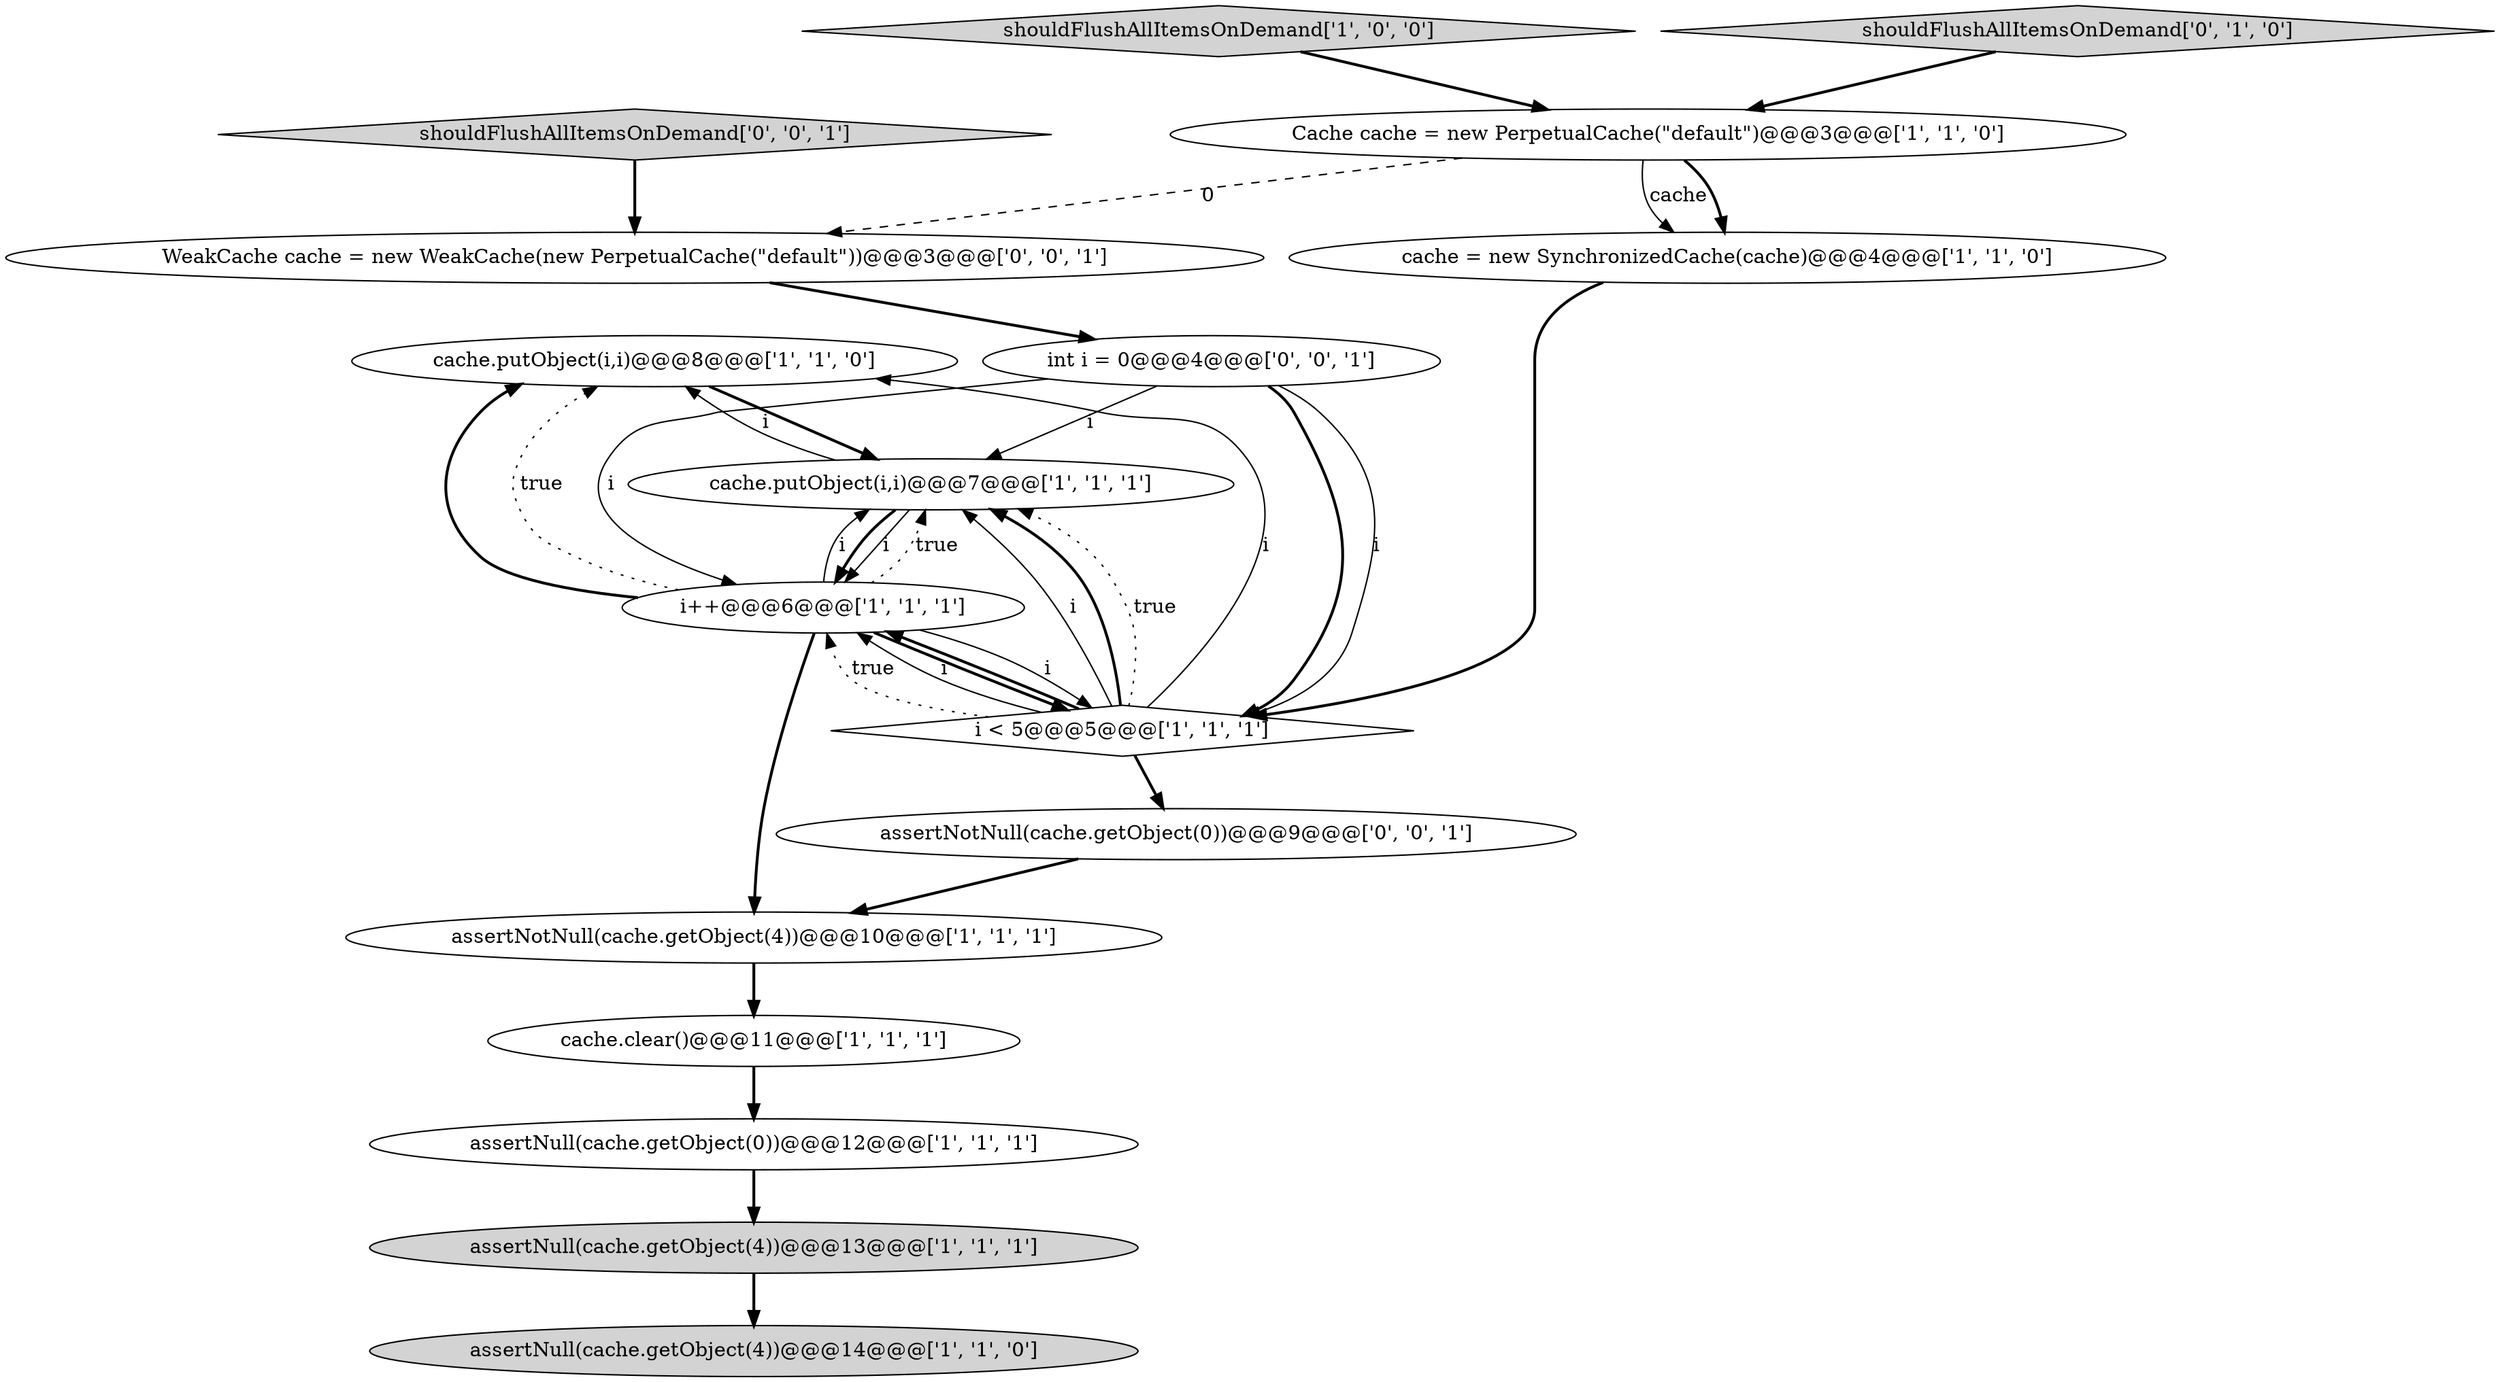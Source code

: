 digraph {
1 [style = filled, label = "cache.putObject(i,i)@@@8@@@['1', '1', '0']", fillcolor = white, shape = ellipse image = "AAA0AAABBB1BBB"];
5 [style = filled, label = "shouldFlushAllItemsOnDemand['1', '0', '0']", fillcolor = lightgray, shape = diamond image = "AAA0AAABBB1BBB"];
8 [style = filled, label = "cache.putObject(i,i)@@@7@@@['1', '1', '1']", fillcolor = white, shape = ellipse image = "AAA0AAABBB1BBB"];
9 [style = filled, label = "assertNull(cache.getObject(4))@@@14@@@['1', '1', '0']", fillcolor = lightgray, shape = ellipse image = "AAA0AAABBB1BBB"];
13 [style = filled, label = "shouldFlushAllItemsOnDemand['0', '0', '1']", fillcolor = lightgray, shape = diamond image = "AAA0AAABBB3BBB"];
0 [style = filled, label = "cache.clear()@@@11@@@['1', '1', '1']", fillcolor = white, shape = ellipse image = "AAA0AAABBB1BBB"];
16 [style = filled, label = "assertNotNull(cache.getObject(0))@@@9@@@['0', '0', '1']", fillcolor = white, shape = ellipse image = "AAA0AAABBB3BBB"];
4 [style = filled, label = "assertNotNull(cache.getObject(4))@@@10@@@['1', '1', '1']", fillcolor = white, shape = ellipse image = "AAA0AAABBB1BBB"];
10 [style = filled, label = "cache = new SynchronizedCache(cache)@@@4@@@['1', '1', '0']", fillcolor = white, shape = ellipse image = "AAA0AAABBB1BBB"];
7 [style = filled, label = "i++@@@6@@@['1', '1', '1']", fillcolor = white, shape = ellipse image = "AAA0AAABBB1BBB"];
2 [style = filled, label = "assertNull(cache.getObject(0))@@@12@@@['1', '1', '1']", fillcolor = white, shape = ellipse image = "AAA0AAABBB1BBB"];
14 [style = filled, label = "WeakCache cache = new WeakCache(new PerpetualCache(\"default\"))@@@3@@@['0', '0', '1']", fillcolor = white, shape = ellipse image = "AAA0AAABBB3BBB"];
12 [style = filled, label = "shouldFlushAllItemsOnDemand['0', '1', '0']", fillcolor = lightgray, shape = diamond image = "AAA0AAABBB2BBB"];
3 [style = filled, label = "assertNull(cache.getObject(4))@@@13@@@['1', '1', '1']", fillcolor = lightgray, shape = ellipse image = "AAA0AAABBB1BBB"];
6 [style = filled, label = "Cache cache = new PerpetualCache(\"default\")@@@3@@@['1', '1', '0']", fillcolor = white, shape = ellipse image = "AAA0AAABBB1BBB"];
11 [style = filled, label = "i < 5@@@5@@@['1', '1', '1']", fillcolor = white, shape = diamond image = "AAA0AAABBB1BBB"];
15 [style = filled, label = "int i = 0@@@4@@@['0', '0', '1']", fillcolor = white, shape = ellipse image = "AAA0AAABBB3BBB"];
11->7 [style = dotted, label="true"];
11->16 [style = bold, label=""];
7->11 [style = bold, label=""];
7->1 [style = bold, label=""];
1->8 [style = bold, label=""];
2->3 [style = bold, label=""];
0->2 [style = bold, label=""];
11->1 [style = solid, label="i"];
11->7 [style = solid, label="i"];
7->4 [style = bold, label=""];
6->14 [style = dashed, label="0"];
12->6 [style = bold, label=""];
8->7 [style = bold, label=""];
4->0 [style = bold, label=""];
3->9 [style = bold, label=""];
5->6 [style = bold, label=""];
15->11 [style = bold, label=""];
6->10 [style = solid, label="cache"];
11->8 [style = solid, label="i"];
8->1 [style = solid, label="i"];
6->10 [style = bold, label=""];
15->8 [style = solid, label="i"];
11->8 [style = bold, label=""];
11->8 [style = dotted, label="true"];
14->15 [style = bold, label=""];
16->4 [style = bold, label=""];
7->1 [style = dotted, label="true"];
7->8 [style = dotted, label="true"];
7->8 [style = solid, label="i"];
8->7 [style = solid, label="i"];
13->14 [style = bold, label=""];
15->7 [style = solid, label="i"];
11->7 [style = bold, label=""];
7->11 [style = solid, label="i"];
15->11 [style = solid, label="i"];
10->11 [style = bold, label=""];
}
